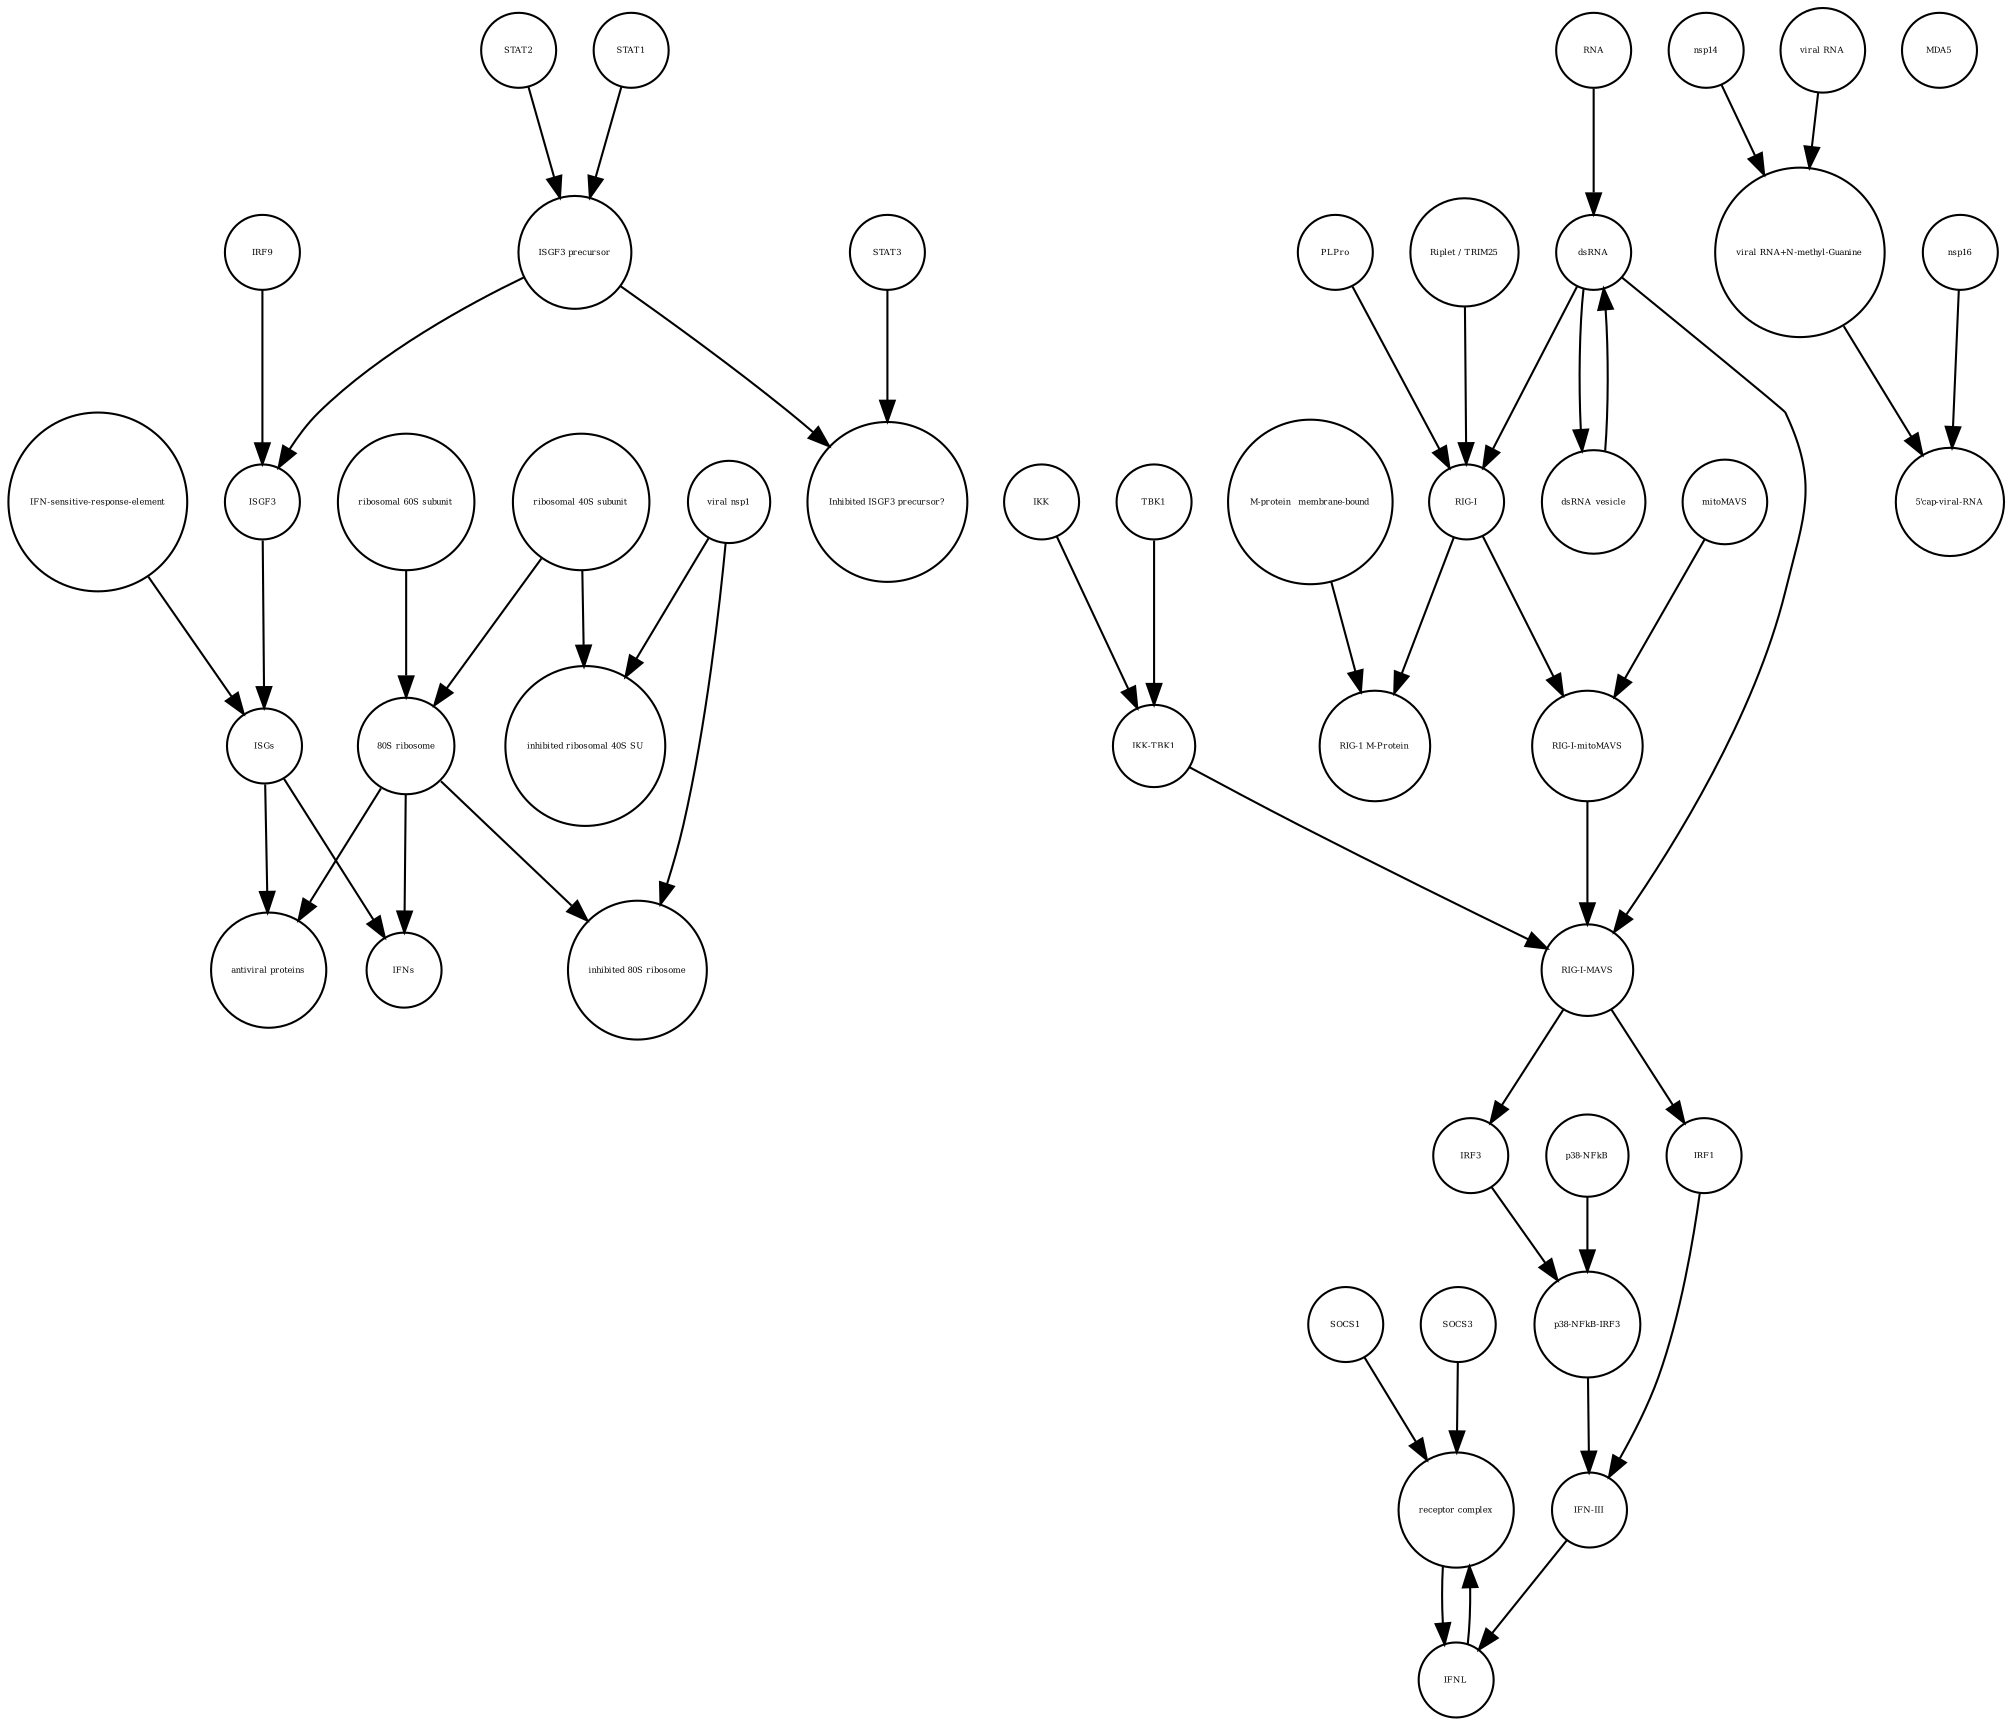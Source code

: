 strict digraph  {
"IFN-sensitive-response-element" [annotation="", bipartite=0, cls="nucleic acid feature", fontsize=4, label="IFN-sensitive-response-element", shape=circle];
"ribosomal 60S subunit" [annotation="", bipartite=0, cls=complex, fontsize=4, label="ribosomal 60S subunit", shape=circle];
"ISGF3 precursor" [annotation="", bipartite=0, cls=complex, fontsize=4, label="ISGF3 precursor", shape=circle];
SOCS1 [annotation="", bipartite=0, cls=macromolecule, fontsize=4, label=SOCS1, shape=circle];
"RIG-I-MAVS" [annotation="", bipartite=0, cls=complex, fontsize=4, label="RIG-I-MAVS", shape=circle];
"IFN-III" [annotation="", bipartite=0, cls=macromolecule, fontsize=4, label="IFN-III", shape=circle];
IFNs [annotation="", bipartite=0, cls=macromolecule, fontsize=4, label=IFNs, shape=circle];
"IKK-TBK1" [annotation="", bipartite=0, cls=complex, fontsize=4, label="IKK-TBK1", shape=circle];
STAT2 [annotation="", bipartite=0, cls=macromolecule, fontsize=4, label=STAT2, shape=circle];
PLPro [annotation="", bipartite=0, cls=macromolecule, fontsize=4, label=PLPro, shape=circle];
"p38-NFkB-IRF3" [annotation="", bipartite=0, cls=complex, fontsize=4, label="p38-NFkB-IRF3", shape=circle];
"RIG-I-mitoMAVS" [annotation="", bipartite=0, cls=complex, fontsize=4, label="RIG-I-mitoMAVS", shape=circle];
"RIG-I" [annotation="", bipartite=0, cls=macromolecule, fontsize=4, label="RIG-I", shape=circle];
"viral nsp1" [annotation="", bipartite=0, cls=macromolecule, fontsize=4, label="viral nsp1", shape=circle];
IRF3 [annotation="", bipartite=0, cls=macromolecule, fontsize=4, label=IRF3, shape=circle];
"80S ribosome" [annotation="", bipartite=0, cls=complex, fontsize=4, label="80S ribosome", shape=circle];
nsp14 [annotation="", bipartite=0, cls=macromolecule, fontsize=4, label=nsp14, shape=circle];
"p38-NFkB" [annotation="", bipartite=0, cls=complex, fontsize=4, label="p38-NFkB", shape=circle];
IKK [annotation="", bipartite=0, cls=macromolecule, fontsize=4, label=IKK, shape=circle];
nsp16 [annotation="", bipartite=0, cls=macromolecule, fontsize=4, label=nsp16, shape=circle];
"Inhibited ISGF3 precursor?" [annotation="", bipartite=0, cls=complex, fontsize=4, label="Inhibited ISGF3 precursor?", shape=circle];
"receptor complex" [annotation="", bipartite=0, cls=complex, fontsize=4, label="receptor complex", shape=circle];
"inhibited ribosomal 40S SU" [annotation="urn_miriam_doi_10.1101%2F2020.05.18.102467", bipartite=0, cls=complex, fontsize=4, label="inhibited ribosomal 40S SU", shape=circle];
"inhibited 80S ribosome" [annotation="", bipartite=0, cls=complex, fontsize=4, label="inhibited 80S ribosome", shape=circle];
"M-protein_ membrane-bound" [annotation="", bipartite=0, cls=macromolecule, fontsize=4, label="M-protein_ membrane-bound", shape=circle];
IFNL [annotation="", bipartite=0, cls=macromolecule, fontsize=4, label=IFNL, shape=circle];
dsRNA_vesicle [annotation="", bipartite=0, cls="nucleic acid feature", fontsize=4, label=dsRNA_vesicle, shape=circle];
"Riplet / TRIM25" [annotation="", bipartite=0, cls=macromolecule, fontsize=4, label="Riplet / TRIM25", shape=circle];
"viral RNA" [annotation="", bipartite=0, cls="nucleic acid feature", fontsize=4, label="viral RNA", shape=circle];
RNA [annotation="", bipartite=0, cls="nucleic acid feature", fontsize=4, label=RNA, shape=circle];
dsRNA [annotation="", bipartite=0, cls="nucleic acid feature", fontsize=4, label=dsRNA, shape=circle];
TBK1 [annotation="", bipartite=0, cls=macromolecule, fontsize=4, label=TBK1, shape=circle];
"ribosomal 40S subunit" [annotation="", bipartite=0, cls=complex, fontsize=4, label="ribosomal 40S subunit", shape=circle];
ISGs [annotation="", bipartite=0, cls="nucleic acid feature", fontsize=4, label=ISGs, shape=circle];
"antiviral proteins" [annotation="", bipartite=0, cls=macromolecule, fontsize=4, label="antiviral proteins", shape=circle];
"RIG-1 M-Protein" [annotation="", bipartite=0, cls=complex, fontsize=4, label="RIG-1 M-Protein", shape=circle];
STAT1 [annotation="", bipartite=0, cls=macromolecule, fontsize=4, label=STAT1, shape=circle];
"viral RNA+N-methyl-Guanine" [annotation="", bipartite=0, cls="nucleic acid feature", fontsize=4, label="viral RNA+N-methyl-Guanine", shape=circle];
SOCS3 [annotation="", bipartite=0, cls=macromolecule, fontsize=4, label=SOCS3, shape=circle];
IRF1 [annotation="", bipartite=0, cls=macromolecule, fontsize=4, label=IRF1, shape=circle];
STAT3 [annotation="", bipartite=0, cls=macromolecule, fontsize=4, label=STAT3, shape=circle];
mitoMAVS [annotation="", bipartite=0, cls=macromolecule, fontsize=4, label=mitoMAVS, shape=circle];
IRF9 [annotation="", bipartite=0, cls=macromolecule, fontsize=4, label=IRF9, shape=circle];
MDA5 [annotation="", bipartite=0, cls=macromolecule, fontsize=4, label=MDA5, shape=circle];
"5'cap-viral-RNA" [annotation="", bipartite=0, cls="nucleic acid feature", fontsize=4, label="5'cap-viral-RNA", shape=circle];
ISGF3 [annotation="", bipartite=0, cls=complex, fontsize=4, label=ISGF3, shape=circle];
"IFN-sensitive-response-element" -> ISGs  [annotation="", interaction_type=production];
"ribosomal 60S subunit" -> "80S ribosome"  [annotation="", interaction_type=production];
"ISGF3 precursor" -> "Inhibited ISGF3 precursor?"  [annotation="", interaction_type=production];
"ISGF3 precursor" -> ISGF3  [annotation="", interaction_type=production];
SOCS1 -> "receptor complex"  [annotation="", interaction_type=production];
"RIG-I-MAVS" -> IRF1  [annotation="", interaction_type=catalysis];
"RIG-I-MAVS" -> IRF3  [annotation="", interaction_type=stimulation];
"IFN-III" -> IFNL  [annotation="", interaction_type=production];
"IKK-TBK1" -> "RIG-I-MAVS"  [annotation="", interaction_type=production];
STAT2 -> "ISGF3 precursor"  [annotation="", interaction_type=production];
PLPro -> "RIG-I"  [annotation="", interaction_type=catalysis];
"p38-NFkB-IRF3" -> "IFN-III"  [annotation="", interaction_type=stimulation];
"RIG-I-mitoMAVS" -> "RIG-I-MAVS"  [annotation="", interaction_type=production];
"RIG-I" -> "RIG-I-mitoMAVS"  [annotation="", interaction_type=production];
"RIG-I" -> "RIG-1 M-Protein"  [annotation="", interaction_type=production];
"viral nsp1" -> "inhibited ribosomal 40S SU"  [annotation="", interaction_type=production];
"viral nsp1" -> "inhibited 80S ribosome"  [annotation="", interaction_type=production];
IRF3 -> "p38-NFkB-IRF3"  [annotation="", interaction_type=production];
"80S ribosome" -> "antiviral proteins"  [annotation="", interaction_type=catalysis];
"80S ribosome" -> IFNs  [annotation="", interaction_type=catalysis];
"80S ribosome" -> "inhibited 80S ribosome"  [annotation="", interaction_type=production];
nsp14 -> "viral RNA+N-methyl-Guanine"  [annotation="", interaction_type=catalysis];
"p38-NFkB" -> "p38-NFkB-IRF3"  [annotation="", interaction_type=production];
IKK -> "IKK-TBK1"  [annotation="", interaction_type=production];
nsp16 -> "5'cap-viral-RNA"  [annotation="urn_miriam_doi_10.1016%2Fj.chom.2020.05.008", interaction_type=catalysis];
"receptor complex" -> IFNL  [annotation="", interaction_type=production];
"M-protein_ membrane-bound" -> "RIG-1 M-Protein"  [annotation="", interaction_type=production];
IFNL -> "receptor complex"  [annotation="", interaction_type=stimulation];
dsRNA_vesicle -> dsRNA  [annotation="", interaction_type=production];
"Riplet / TRIM25" -> "RIG-I"  [annotation="", interaction_type=catalysis];
"viral RNA" -> "viral RNA+N-methyl-Guanine"  [annotation="", interaction_type=production];
RNA -> dsRNA  [annotation="", interaction_type=production];
dsRNA -> "RIG-I-MAVS"  [annotation="", interaction_type="necessary stimulation"];
dsRNA -> dsRNA_vesicle  [annotation="", interaction_type=production];
dsRNA -> "RIG-I"  [annotation="", interaction_type="necessary stimulation"];
TBK1 -> "IKK-TBK1"  [annotation="", interaction_type=production];
"ribosomal 40S subunit" -> "80S ribosome"  [annotation="", interaction_type=production];
"ribosomal 40S subunit" -> "inhibited ribosomal 40S SU"  [annotation="", interaction_type=production];
ISGs -> "antiviral proteins"  [annotation="", interaction_type=production];
ISGs -> IFNs  [annotation="", interaction_type=production];
STAT1 -> "ISGF3 precursor"  [annotation="", interaction_type=production];
"viral RNA+N-methyl-Guanine" -> "5'cap-viral-RNA"  [annotation="", interaction_type=production];
SOCS3 -> "receptor complex"  [annotation="", interaction_type=production];
IRF1 -> "IFN-III"  [annotation="", interaction_type=stimulation];
STAT3 -> "Inhibited ISGF3 precursor?"  [annotation="", interaction_type=production];
mitoMAVS -> "RIG-I-mitoMAVS"  [annotation="", interaction_type=production];
IRF9 -> ISGF3  [annotation="", interaction_type=production];
ISGF3 -> ISGs  [annotation="", interaction_type="necessary stimulation"];
}
